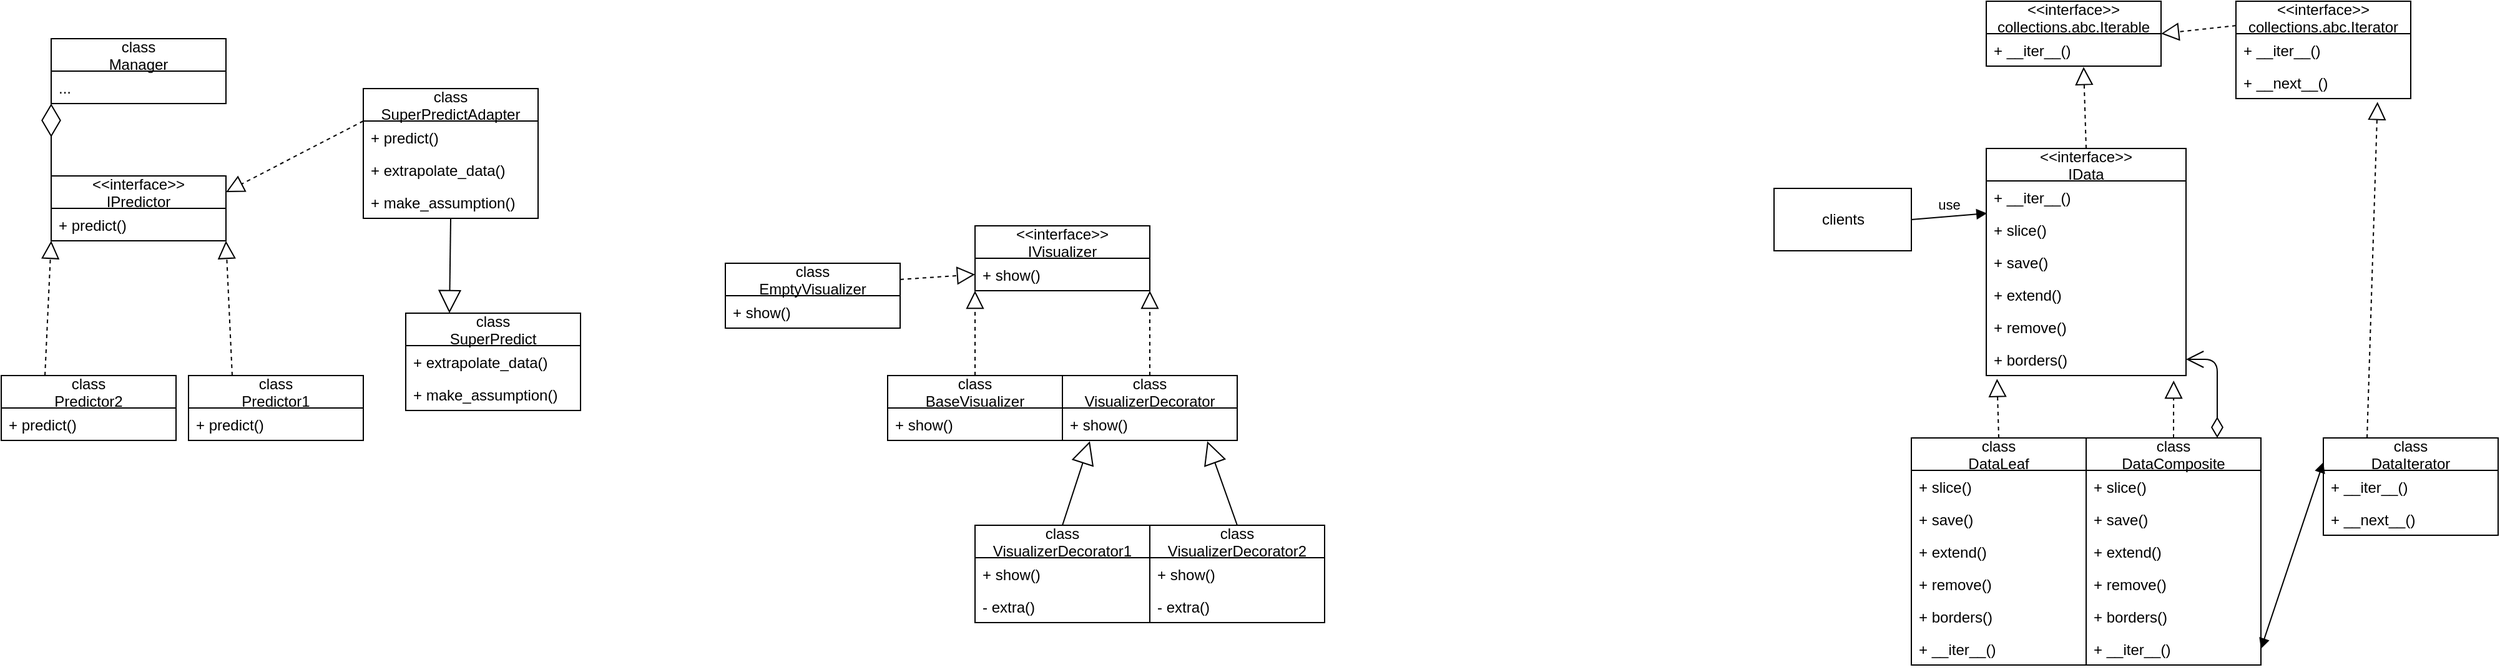 <mxfile version="13.9.7" type="github"><diagram id="902z6IdkDZVdXGW2U2DR" name="Page-1"><mxGraphModel dx="734" dy="465" grid="1" gridSize="10" guides="1" tooltips="1" connect="1" arrows="1" fold="1" page="1" pageScale="1" pageWidth="827" pageHeight="1169" math="0" shadow="0"><root><mxCell id="0"/><mxCell id="1" parent="0"/><mxCell id="iYV-5LVati2EuAGtEWxB-1" value="class&#10;Predictor2" style="swimlane;fontStyle=0;childLayout=stackLayout;horizontal=1;startSize=26;fillColor=none;horizontalStack=0;resizeParent=1;resizeParentMax=0;resizeLast=0;collapsible=1;marginBottom=0;" parent="1" vertex="1"><mxGeometry x="90" y="470" width="140" height="52" as="geometry"/></mxCell><mxCell id="iYV-5LVati2EuAGtEWxB-2" value="+ predict() " style="text;strokeColor=none;fillColor=none;align=left;verticalAlign=top;spacingLeft=4;spacingRight=4;overflow=hidden;rotatable=0;points=[[0,0.5],[1,0.5]];portConstraint=eastwest;" parent="iYV-5LVati2EuAGtEWxB-1" vertex="1"><mxGeometry y="26" width="140" height="26" as="geometry"/></mxCell><mxCell id="iYV-5LVati2EuAGtEWxB-3" value="class&#10;Manager" style="swimlane;fontStyle=0;childLayout=stackLayout;horizontal=1;startSize=26;fillColor=none;horizontalStack=0;resizeParent=1;resizeParentMax=0;resizeLast=0;collapsible=1;marginBottom=0;" parent="1" vertex="1"><mxGeometry x="130" y="200" width="140" height="52" as="geometry"/></mxCell><mxCell id="iYV-5LVati2EuAGtEWxB-4" value="..." style="text;strokeColor=none;fillColor=none;align=left;verticalAlign=top;spacingLeft=4;spacingRight=4;overflow=hidden;rotatable=0;points=[[0,0.5],[1,0.5]];portConstraint=eastwest;" parent="iYV-5LVati2EuAGtEWxB-3" vertex="1"><mxGeometry y="26" width="140" height="26" as="geometry"/></mxCell><mxCell id="iYV-5LVati2EuAGtEWxB-5" value="&lt;&lt;interface&gt;&gt;&#10;IPredictor" style="swimlane;fontStyle=0;childLayout=stackLayout;horizontal=1;startSize=26;fillColor=none;horizontalStack=0;resizeParent=1;resizeParentMax=0;resizeLast=0;collapsible=1;marginBottom=0;" parent="1" vertex="1"><mxGeometry x="130" y="310" width="140" height="52" as="geometry"/></mxCell><mxCell id="iYV-5LVati2EuAGtEWxB-6" value="+ predict() " style="text;strokeColor=none;fillColor=none;align=left;verticalAlign=top;spacingLeft=4;spacingRight=4;overflow=hidden;rotatable=0;points=[[0,0.5],[1,0.5]];portConstraint=eastwest;" parent="iYV-5LVati2EuAGtEWxB-5" vertex="1"><mxGeometry y="26" width="140" height="26" as="geometry"/></mxCell><mxCell id="iYV-5LVati2EuAGtEWxB-7" value="" style="endArrow=block;dashed=1;endFill=0;endSize=12;html=1;exitX=0.25;exitY=0;exitDx=0;exitDy=0;entryX=0;entryY=1;entryDx=0;entryDy=0;" parent="1" source="iYV-5LVati2EuAGtEWxB-1" target="iYV-5LVati2EuAGtEWxB-5" edge="1"><mxGeometry width="160" relative="1" as="geometry"><mxPoint x="517.76" y="316.01" as="sourcePoint"/><mxPoint x="466" y="267.998" as="targetPoint"/></mxGeometry></mxCell><mxCell id="iYV-5LVati2EuAGtEWxB-8" value="" style="endArrow=diamondThin;endFill=0;endSize=24;html=1;entryX=0;entryY=1;entryDx=0;entryDy=0;exitX=0;exitY=0;exitDx=0;exitDy=0;" parent="1" source="iYV-5LVati2EuAGtEWxB-5" target="iYV-5LVati2EuAGtEWxB-3" edge="1"><mxGeometry width="160" relative="1" as="geometry"><mxPoint x="396" y="390" as="sourcePoint"/><mxPoint x="556" y="390" as="targetPoint"/></mxGeometry></mxCell><mxCell id="iYV-5LVati2EuAGtEWxB-9" value="class&#10;Predictor1" style="swimlane;fontStyle=0;childLayout=stackLayout;horizontal=1;startSize=26;fillColor=none;horizontalStack=0;resizeParent=1;resizeParentMax=0;resizeLast=0;collapsible=1;marginBottom=0;" parent="1" vertex="1"><mxGeometry x="240" y="470" width="140" height="52" as="geometry"/></mxCell><mxCell id="iYV-5LVati2EuAGtEWxB-10" value="+ predict() " style="text;strokeColor=none;fillColor=none;align=left;verticalAlign=top;spacingLeft=4;spacingRight=4;overflow=hidden;rotatable=0;points=[[0,0.5],[1,0.5]];portConstraint=eastwest;" parent="iYV-5LVati2EuAGtEWxB-9" vertex="1"><mxGeometry y="26" width="140" height="26" as="geometry"/></mxCell><mxCell id="iYV-5LVati2EuAGtEWxB-11" value="" style="endArrow=block;dashed=1;endFill=0;endSize=12;html=1;exitX=0.25;exitY=0;exitDx=0;exitDy=0;entryX=1;entryY=1;entryDx=0;entryDy=0;" parent="1" source="iYV-5LVati2EuAGtEWxB-9" target="iYV-5LVati2EuAGtEWxB-5" edge="1"><mxGeometry width="160" relative="1" as="geometry"><mxPoint x="527.76" y="326.01" as="sourcePoint"/><mxPoint x="300" y="333.0" as="targetPoint"/></mxGeometry></mxCell><mxCell id="iYV-5LVati2EuAGtEWxB-12" value="class&#10;SuperPredictAdapter" style="swimlane;fontStyle=0;childLayout=stackLayout;horizontal=1;startSize=26;fillColor=none;horizontalStack=0;resizeParent=1;resizeParentMax=0;resizeLast=0;collapsible=1;marginBottom=0;" parent="1" vertex="1"><mxGeometry x="380" y="240" width="140" height="104" as="geometry"/></mxCell><mxCell id="iYV-5LVati2EuAGtEWxB-13" value="+ predict() " style="text;strokeColor=none;fillColor=none;align=left;verticalAlign=top;spacingLeft=4;spacingRight=4;overflow=hidden;rotatable=0;points=[[0,0.5],[1,0.5]];portConstraint=eastwest;" parent="iYV-5LVati2EuAGtEWxB-12" vertex="1"><mxGeometry y="26" width="140" height="26" as="geometry"/></mxCell><mxCell id="iYV-5LVati2EuAGtEWxB-25" value="+ extrapolate_data()" style="text;strokeColor=none;fillColor=none;align=left;verticalAlign=top;spacingLeft=4;spacingRight=4;overflow=hidden;rotatable=0;points=[[0,0.5],[1,0.5]];portConstraint=eastwest;" parent="iYV-5LVati2EuAGtEWxB-12" vertex="1"><mxGeometry y="52" width="140" height="26" as="geometry"/></mxCell><mxCell id="iYV-5LVati2EuAGtEWxB-26" value="+ make_assumption()" style="text;strokeColor=none;fillColor=none;align=left;verticalAlign=top;spacingLeft=4;spacingRight=4;overflow=hidden;rotatable=0;points=[[0,0.5],[1,0.5]];portConstraint=eastwest;" parent="iYV-5LVati2EuAGtEWxB-12" vertex="1"><mxGeometry y="78" width="140" height="26" as="geometry"/></mxCell><mxCell id="iYV-5LVati2EuAGtEWxB-14" value="" style="endArrow=block;dashed=1;endFill=0;endSize=12;html=1;exitX=0;exitY=0.25;exitDx=0;exitDy=0;entryX=1;entryY=0.25;entryDx=0;entryDy=0;" parent="1" source="iYV-5LVati2EuAGtEWxB-12" target="iYV-5LVati2EuAGtEWxB-5" edge="1"><mxGeometry width="160" relative="1" as="geometry"><mxPoint x="285" y="480" as="sourcePoint"/><mxPoint x="280" y="372" as="targetPoint"/></mxGeometry></mxCell><mxCell id="iYV-5LVati2EuAGtEWxB-15" value="class&#10;SuperPredict" style="swimlane;fontStyle=0;childLayout=stackLayout;horizontal=1;startSize=26;fillColor=none;horizontalStack=0;resizeParent=1;resizeParentMax=0;resizeLast=0;collapsible=1;marginBottom=0;" parent="1" vertex="1"><mxGeometry x="414" y="420" width="140" height="78" as="geometry"/></mxCell><mxCell id="iYV-5LVati2EuAGtEWxB-16" value="+ extrapolate_data()" style="text;strokeColor=none;fillColor=none;align=left;verticalAlign=top;spacingLeft=4;spacingRight=4;overflow=hidden;rotatable=0;points=[[0,0.5],[1,0.5]];portConstraint=eastwest;" parent="iYV-5LVati2EuAGtEWxB-15" vertex="1"><mxGeometry y="26" width="140" height="26" as="geometry"/></mxCell><mxCell id="iYV-5LVati2EuAGtEWxB-20" value="+ make_assumption()" style="text;strokeColor=none;fillColor=none;align=left;verticalAlign=top;spacingLeft=4;spacingRight=4;overflow=hidden;rotatable=0;points=[[0,0.5],[1,0.5]];portConstraint=eastwest;" parent="iYV-5LVati2EuAGtEWxB-15" vertex="1"><mxGeometry y="52" width="140" height="26" as="geometry"/></mxCell><mxCell id="iYV-5LVati2EuAGtEWxB-21" value="" style="endArrow=block;endSize=16;endFill=0;html=1;entryX=0.25;entryY=0;entryDx=0;entryDy=0;exitX=0.5;exitY=1;exitDx=0;exitDy=0;" parent="1" source="iYV-5LVati2EuAGtEWxB-12" target="iYV-5LVati2EuAGtEWxB-15" edge="1"><mxGeometry width="160" relative="1" as="geometry"><mxPoint x="630" y="370" as="sourcePoint"/><mxPoint x="480" y="370" as="targetPoint"/></mxGeometry></mxCell><mxCell id="iYV-5LVati2EuAGtEWxB-29" value="&lt;&lt;interface&gt;&gt;&#10;IVisualizer" style="swimlane;fontStyle=0;childLayout=stackLayout;horizontal=1;startSize=26;fillColor=none;horizontalStack=0;resizeParent=1;resizeParentMax=0;resizeLast=0;collapsible=1;marginBottom=0;" parent="1" vertex="1"><mxGeometry x="870" y="350" width="140" height="52" as="geometry"/></mxCell><mxCell id="iYV-5LVati2EuAGtEWxB-30" value="+ show() " style="text;strokeColor=none;fillColor=none;align=left;verticalAlign=top;spacingLeft=4;spacingRight=4;overflow=hidden;rotatable=0;points=[[0,0.5],[1,0.5]];portConstraint=eastwest;" parent="iYV-5LVati2EuAGtEWxB-29" vertex="1"><mxGeometry y="26" width="140" height="26" as="geometry"/></mxCell><mxCell id="iYV-5LVati2EuAGtEWxB-32" value="class&#10;BaseVisualizer" style="swimlane;fontStyle=0;childLayout=stackLayout;horizontal=1;startSize=26;fillColor=none;horizontalStack=0;resizeParent=1;resizeParentMax=0;resizeLast=0;collapsible=1;marginBottom=0;" parent="1" vertex="1"><mxGeometry x="800" y="470" width="140" height="52" as="geometry"/></mxCell><mxCell id="iYV-5LVati2EuAGtEWxB-33" value="+ show() " style="text;strokeColor=none;fillColor=none;align=left;verticalAlign=top;spacingLeft=4;spacingRight=4;overflow=hidden;rotatable=0;points=[[0,0.5],[1,0.5]];portConstraint=eastwest;" parent="iYV-5LVati2EuAGtEWxB-32" vertex="1"><mxGeometry y="26" width="140" height="26" as="geometry"/></mxCell><mxCell id="iYV-5LVati2EuAGtEWxB-34" value="" style="endArrow=block;dashed=1;endFill=0;endSize=12;html=1;entryX=0;entryY=1;entryDx=0;entryDy=0;exitX=0.5;exitY=0;exitDx=0;exitDy=0;" parent="1" source="iYV-5LVati2EuAGtEWxB-32" target="iYV-5LVati2EuAGtEWxB-29" edge="1"><mxGeometry width="160" relative="1" as="geometry"><mxPoint x="960" y="310" as="sourcePoint"/><mxPoint x="1020.0" y="326" as="targetPoint"/><Array as="points"/></mxGeometry></mxCell><mxCell id="iYV-5LVati2EuAGtEWxB-35" value="class&#10;VisualizerDecorator" style="swimlane;fontStyle=0;childLayout=stackLayout;horizontal=1;startSize=26;fillColor=none;horizontalStack=0;resizeParent=1;resizeParentMax=0;resizeLast=0;collapsible=1;marginBottom=0;" parent="1" vertex="1"><mxGeometry x="940" y="470" width="140" height="52" as="geometry"/></mxCell><mxCell id="iYV-5LVati2EuAGtEWxB-36" value="+ show() " style="text;strokeColor=none;fillColor=none;align=left;verticalAlign=top;spacingLeft=4;spacingRight=4;overflow=hidden;rotatable=0;points=[[0,0.5],[1,0.5]];portConstraint=eastwest;" parent="iYV-5LVati2EuAGtEWxB-35" vertex="1"><mxGeometry y="26" width="140" height="26" as="geometry"/></mxCell><mxCell id="iYV-5LVati2EuAGtEWxB-37" value="" style="endArrow=block;dashed=1;endFill=0;endSize=12;html=1;entryX=1;entryY=1;entryDx=0;entryDy=0;exitX=0.5;exitY=0;exitDx=0;exitDy=0;" parent="1" source="iYV-5LVati2EuAGtEWxB-35" target="iYV-5LVati2EuAGtEWxB-29" edge="1"><mxGeometry width="160" relative="1" as="geometry"><mxPoint x="1100" y="310" as="sourcePoint"/><mxPoint x="1010" y="402" as="targetPoint"/><Array as="points"/></mxGeometry></mxCell><mxCell id="iYV-5LVati2EuAGtEWxB-38" value="class&#10;VisualizerDecorator1" style="swimlane;fontStyle=0;childLayout=stackLayout;horizontal=1;startSize=26;fillColor=none;horizontalStack=0;resizeParent=1;resizeParentMax=0;resizeLast=0;collapsible=1;marginBottom=0;" parent="1" vertex="1"><mxGeometry x="870" y="590" width="140" height="78" as="geometry"/></mxCell><mxCell id="iYV-5LVati2EuAGtEWxB-39" value="+ show() " style="text;strokeColor=none;fillColor=none;align=left;verticalAlign=top;spacingLeft=4;spacingRight=4;overflow=hidden;rotatable=0;points=[[0,0.5],[1,0.5]];portConstraint=eastwest;" parent="iYV-5LVati2EuAGtEWxB-38" vertex="1"><mxGeometry y="26" width="140" height="26" as="geometry"/></mxCell><mxCell id="iYV-5LVati2EuAGtEWxB-49" value="- extra()" style="text;strokeColor=none;fillColor=none;align=left;verticalAlign=top;spacingLeft=4;spacingRight=4;overflow=hidden;rotatable=0;points=[[0,0.5],[1,0.5]];portConstraint=eastwest;" parent="iYV-5LVati2EuAGtEWxB-38" vertex="1"><mxGeometry y="52" width="140" height="26" as="geometry"/></mxCell><mxCell id="iYV-5LVati2EuAGtEWxB-41" value="class&#10;VisualizerDecorator2" style="swimlane;fontStyle=0;childLayout=stackLayout;horizontal=1;startSize=26;fillColor=none;horizontalStack=0;resizeParent=1;resizeParentMax=0;resizeLast=0;collapsible=1;marginBottom=0;" parent="1" vertex="1"><mxGeometry x="1010" y="590" width="140" height="78" as="geometry"/></mxCell><mxCell id="iYV-5LVati2EuAGtEWxB-42" value="+ show() " style="text;strokeColor=none;fillColor=none;align=left;verticalAlign=top;spacingLeft=4;spacingRight=4;overflow=hidden;rotatable=0;points=[[0,0.5],[1,0.5]];portConstraint=eastwest;" parent="iYV-5LVati2EuAGtEWxB-41" vertex="1"><mxGeometry y="26" width="140" height="26" as="geometry"/></mxCell><mxCell id="iYV-5LVati2EuAGtEWxB-50" value="- extra()" style="text;strokeColor=none;fillColor=none;align=left;verticalAlign=top;spacingLeft=4;spacingRight=4;overflow=hidden;rotatable=0;points=[[0,0.5],[1,0.5]];portConstraint=eastwest;" parent="iYV-5LVati2EuAGtEWxB-41" vertex="1"><mxGeometry y="52" width="140" height="26" as="geometry"/></mxCell><mxCell id="iYV-5LVati2EuAGtEWxB-44" value="" style="endArrow=block;endSize=16;endFill=0;html=1;exitX=0.5;exitY=0;exitDx=0;exitDy=0;entryX=0.829;entryY=1.026;entryDx=0;entryDy=0;entryPerimeter=0;" parent="1" source="iYV-5LVati2EuAGtEWxB-41" target="iYV-5LVati2EuAGtEWxB-36" edge="1"><mxGeometry width="160" relative="1" as="geometry"><mxPoint x="1050" y="550" as="sourcePoint"/><mxPoint x="1210" y="550" as="targetPoint"/></mxGeometry></mxCell><mxCell id="iYV-5LVati2EuAGtEWxB-45" value="" style="endArrow=block;endSize=16;endFill=0;html=1;exitX=0.5;exitY=0;exitDx=0;exitDy=0;entryX=0.157;entryY=1.026;entryDx=0;entryDy=0;entryPerimeter=0;" parent="1" source="iYV-5LVati2EuAGtEWxB-38" target="iYV-5LVati2EuAGtEWxB-36" edge="1"><mxGeometry width="160" relative="1" as="geometry"><mxPoint x="920" y="550" as="sourcePoint"/><mxPoint x="1080" y="550" as="targetPoint"/></mxGeometry></mxCell><mxCell id="iYV-5LVati2EuAGtEWxB-46" value="class&#10;EmptyVisualizer" style="swimlane;fontStyle=0;childLayout=stackLayout;horizontal=1;startSize=26;fillColor=none;horizontalStack=0;resizeParent=1;resizeParentMax=0;resizeLast=0;collapsible=1;marginBottom=0;" parent="1" vertex="1"><mxGeometry x="670" y="380" width="140" height="52" as="geometry"/></mxCell><mxCell id="iYV-5LVati2EuAGtEWxB-47" value="+ show() " style="text;strokeColor=none;fillColor=none;align=left;verticalAlign=top;spacingLeft=4;spacingRight=4;overflow=hidden;rotatable=0;points=[[0,0.5],[1,0.5]];portConstraint=eastwest;" parent="iYV-5LVati2EuAGtEWxB-46" vertex="1"><mxGeometry y="26" width="140" height="26" as="geometry"/></mxCell><mxCell id="iYV-5LVati2EuAGtEWxB-48" value="" style="endArrow=block;dashed=1;endFill=0;endSize=12;html=1;entryX=0;entryY=0.5;entryDx=0;entryDy=0;exitX=1;exitY=0.25;exitDx=0;exitDy=0;" parent="1" source="iYV-5LVati2EuAGtEWxB-46" target="iYV-5LVati2EuAGtEWxB-30" edge="1"><mxGeometry width="160" relative="1" as="geometry"><mxPoint x="880" y="480" as="sourcePoint"/><mxPoint x="880" y="412" as="targetPoint"/><Array as="points"/></mxGeometry></mxCell><mxCell id="iYV-5LVati2EuAGtEWxB-51" value="&lt;&lt;interface&gt;&gt;&#10;IData" style="swimlane;fontStyle=0;childLayout=stackLayout;horizontal=1;startSize=26;fillColor=none;horizontalStack=0;resizeParent=1;resizeParentMax=0;resizeLast=0;collapsible=1;marginBottom=0;" parent="1" vertex="1"><mxGeometry x="1680" y="288" width="160" height="182" as="geometry"/></mxCell><mxCell id="iYV-5LVati2EuAGtEWxB-86" value="+ __iter__()" style="text;strokeColor=none;fillColor=none;align=left;verticalAlign=top;spacingLeft=4;spacingRight=4;overflow=hidden;rotatable=0;points=[[0,0.5],[1,0.5]];portConstraint=eastwest;" parent="iYV-5LVati2EuAGtEWxB-51" vertex="1"><mxGeometry y="26" width="160" height="26" as="geometry"/></mxCell><mxCell id="iYV-5LVati2EuAGtEWxB-52" value="+ slice() " style="text;strokeColor=none;fillColor=none;align=left;verticalAlign=top;spacingLeft=4;spacingRight=4;overflow=hidden;rotatable=0;points=[[0,0.5],[1,0.5]];portConstraint=eastwest;" parent="iYV-5LVati2EuAGtEWxB-51" vertex="1"><mxGeometry y="52" width="160" height="26" as="geometry"/></mxCell><mxCell id="iYV-5LVati2EuAGtEWxB-53" value="+ save()" style="text;strokeColor=none;fillColor=none;align=left;verticalAlign=top;spacingLeft=4;spacingRight=4;overflow=hidden;rotatable=0;points=[[0,0.5],[1,0.5]];portConstraint=eastwest;" parent="iYV-5LVati2EuAGtEWxB-51" vertex="1"><mxGeometry y="78" width="160" height="26" as="geometry"/></mxCell><mxCell id="iYV-5LVati2EuAGtEWxB-54" value="+ extend()" style="text;strokeColor=none;fillColor=none;align=left;verticalAlign=top;spacingLeft=4;spacingRight=4;overflow=hidden;rotatable=0;points=[[0,0.5],[1,0.5]];portConstraint=eastwest;" parent="iYV-5LVati2EuAGtEWxB-51" vertex="1"><mxGeometry y="104" width="160" height="26" as="geometry"/></mxCell><mxCell id="iYV-5LVati2EuAGtEWxB-70" value="+ remove()" style="text;strokeColor=none;fillColor=none;align=left;verticalAlign=top;spacingLeft=4;spacingRight=4;overflow=hidden;rotatable=0;points=[[0,0.5],[1,0.5]];portConstraint=eastwest;" parent="iYV-5LVati2EuAGtEWxB-51" vertex="1"><mxGeometry y="130" width="160" height="26" as="geometry"/></mxCell><mxCell id="iYV-5LVati2EuAGtEWxB-55" value="+ borders()" style="text;strokeColor=none;fillColor=none;align=left;verticalAlign=top;spacingLeft=4;spacingRight=4;overflow=hidden;rotatable=0;points=[[0,0.5],[1,0.5]];portConstraint=eastwest;" parent="iYV-5LVati2EuAGtEWxB-51" vertex="1"><mxGeometry y="156" width="160" height="26" as="geometry"/></mxCell><mxCell id="iYV-5LVati2EuAGtEWxB-56" value="" style="endArrow=block;dashed=1;endFill=0;endSize=12;html=1;exitX=0.5;exitY=0;exitDx=0;exitDy=0;entryX=0.054;entryY=1.103;entryDx=0;entryDy=0;entryPerimeter=0;" parent="1" source="iYV-5LVati2EuAGtEWxB-57" target="iYV-5LVati2EuAGtEWxB-55" edge="1"><mxGeometry width="160" relative="1" as="geometry"><mxPoint x="1470" y="420" as="sourcePoint"/><mxPoint x="1630" y="420" as="targetPoint"/></mxGeometry></mxCell><mxCell id="iYV-5LVati2EuAGtEWxB-57" value="class&#10;DataLeaf" style="swimlane;fontStyle=0;childLayout=stackLayout;horizontal=1;startSize=26;fillColor=none;horizontalStack=0;resizeParent=1;resizeParentMax=0;resizeLast=0;collapsible=1;marginBottom=0;" parent="1" vertex="1"><mxGeometry x="1620" y="520" width="140" height="182" as="geometry"/></mxCell><mxCell id="iYV-5LVati2EuAGtEWxB-58" value="+ slice() " style="text;strokeColor=none;fillColor=none;align=left;verticalAlign=top;spacingLeft=4;spacingRight=4;overflow=hidden;rotatable=0;points=[[0,0.5],[1,0.5]];portConstraint=eastwest;" parent="iYV-5LVati2EuAGtEWxB-57" vertex="1"><mxGeometry y="26" width="140" height="26" as="geometry"/></mxCell><mxCell id="iYV-5LVati2EuAGtEWxB-59" value="+ save()" style="text;strokeColor=none;fillColor=none;align=left;verticalAlign=top;spacingLeft=4;spacingRight=4;overflow=hidden;rotatable=0;points=[[0,0.5],[1,0.5]];portConstraint=eastwest;" parent="iYV-5LVati2EuAGtEWxB-57" vertex="1"><mxGeometry y="52" width="140" height="26" as="geometry"/></mxCell><mxCell id="iYV-5LVati2EuAGtEWxB-60" value="+ extend()" style="text;strokeColor=none;fillColor=none;align=left;verticalAlign=top;spacingLeft=4;spacingRight=4;overflow=hidden;rotatable=0;points=[[0,0.5],[1,0.5]];portConstraint=eastwest;" parent="iYV-5LVati2EuAGtEWxB-57" vertex="1"><mxGeometry y="78" width="140" height="26" as="geometry"/></mxCell><mxCell id="iYV-5LVati2EuAGtEWxB-71" value="+ remove()" style="text;strokeColor=none;fillColor=none;align=left;verticalAlign=top;spacingLeft=4;spacingRight=4;overflow=hidden;rotatable=0;points=[[0,0.5],[1,0.5]];portConstraint=eastwest;" parent="iYV-5LVati2EuAGtEWxB-57" vertex="1"><mxGeometry y="104" width="140" height="26" as="geometry"/></mxCell><mxCell id="iYV-5LVati2EuAGtEWxB-61" value="+ borders()" style="text;strokeColor=none;fillColor=none;align=left;verticalAlign=top;spacingLeft=4;spacingRight=4;overflow=hidden;rotatable=0;points=[[0,0.5],[1,0.5]];portConstraint=eastwest;" parent="iYV-5LVati2EuAGtEWxB-57" vertex="1"><mxGeometry y="130" width="140" height="26" as="geometry"/></mxCell><mxCell id="iYV-5LVati2EuAGtEWxB-84" value="+ __iter__()" style="text;strokeColor=none;fillColor=none;align=left;verticalAlign=top;spacingLeft=4;spacingRight=4;overflow=hidden;rotatable=0;points=[[0,0.5],[1,0.5]];portConstraint=eastwest;" parent="iYV-5LVati2EuAGtEWxB-57" vertex="1"><mxGeometry y="156" width="140" height="26" as="geometry"/></mxCell><mxCell id="iYV-5LVati2EuAGtEWxB-62" value="class&#10;DataComposite" style="swimlane;fontStyle=0;childLayout=stackLayout;horizontal=1;startSize=26;fillColor=none;horizontalStack=0;resizeParent=1;resizeParentMax=0;resizeLast=0;collapsible=1;marginBottom=0;" parent="1" vertex="1"><mxGeometry x="1760" y="520" width="140" height="182" as="geometry"/></mxCell><mxCell id="iYV-5LVati2EuAGtEWxB-63" value="+ slice() " style="text;strokeColor=none;fillColor=none;align=left;verticalAlign=top;spacingLeft=4;spacingRight=4;overflow=hidden;rotatable=0;points=[[0,0.5],[1,0.5]];portConstraint=eastwest;" parent="iYV-5LVati2EuAGtEWxB-62" vertex="1"><mxGeometry y="26" width="140" height="26" as="geometry"/></mxCell><mxCell id="iYV-5LVati2EuAGtEWxB-64" value="+ save()" style="text;strokeColor=none;fillColor=none;align=left;verticalAlign=top;spacingLeft=4;spacingRight=4;overflow=hidden;rotatable=0;points=[[0,0.5],[1,0.5]];portConstraint=eastwest;" parent="iYV-5LVati2EuAGtEWxB-62" vertex="1"><mxGeometry y="52" width="140" height="26" as="geometry"/></mxCell><mxCell id="iYV-5LVati2EuAGtEWxB-65" value="+ extend()" style="text;strokeColor=none;fillColor=none;align=left;verticalAlign=top;spacingLeft=4;spacingRight=4;overflow=hidden;rotatable=0;points=[[0,0.5],[1,0.5]];portConstraint=eastwest;" parent="iYV-5LVati2EuAGtEWxB-62" vertex="1"><mxGeometry y="78" width="140" height="26" as="geometry"/></mxCell><mxCell id="iYV-5LVati2EuAGtEWxB-72" value="+ remove()" style="text;strokeColor=none;fillColor=none;align=left;verticalAlign=top;spacingLeft=4;spacingRight=4;overflow=hidden;rotatable=0;points=[[0,0.5],[1,0.5]];portConstraint=eastwest;" parent="iYV-5LVati2EuAGtEWxB-62" vertex="1"><mxGeometry y="104" width="140" height="26" as="geometry"/></mxCell><mxCell id="iYV-5LVati2EuAGtEWxB-66" value="+ borders()" style="text;strokeColor=none;fillColor=none;align=left;verticalAlign=top;spacingLeft=4;spacingRight=4;overflow=hidden;rotatable=0;points=[[0,0.5],[1,0.5]];portConstraint=eastwest;" parent="iYV-5LVati2EuAGtEWxB-62" vertex="1"><mxGeometry y="130" width="140" height="26" as="geometry"/></mxCell><mxCell id="iYV-5LVati2EuAGtEWxB-85" value="+ __iter__()" style="text;strokeColor=none;fillColor=none;align=left;verticalAlign=top;spacingLeft=4;spacingRight=4;overflow=hidden;rotatable=0;points=[[0,0.5],[1,0.5]];portConstraint=eastwest;" parent="iYV-5LVati2EuAGtEWxB-62" vertex="1"><mxGeometry y="156" width="140" height="26" as="geometry"/></mxCell><mxCell id="iYV-5LVati2EuAGtEWxB-67" value="" style="endArrow=block;dashed=1;endFill=0;endSize=12;html=1;exitX=0.5;exitY=0;exitDx=0;exitDy=0;entryX=0.938;entryY=1.154;entryDx=0;entryDy=0;entryPerimeter=0;" parent="1" source="iYV-5LVati2EuAGtEWxB-62" target="iYV-5LVati2EuAGtEWxB-55" edge="1"><mxGeometry width="160" relative="1" as="geometry"><mxPoint x="1841.36" y="529.66" as="sourcePoint"/><mxPoint x="1840" y="462.338" as="targetPoint"/></mxGeometry></mxCell><mxCell id="iYV-5LVati2EuAGtEWxB-68" value="clients" style="html=1;" parent="1" vertex="1"><mxGeometry x="1510" y="320" width="110" height="50" as="geometry"/></mxCell><mxCell id="iYV-5LVati2EuAGtEWxB-69" value="use" style="html=1;verticalAlign=bottom;endArrow=block;exitX=1;exitY=0.5;exitDx=0;exitDy=0;entryX=0.004;entryY=0;entryDx=0;entryDy=0;entryPerimeter=0;" parent="1" source="iYV-5LVati2EuAGtEWxB-68" target="iYV-5LVati2EuAGtEWxB-52" edge="1"><mxGeometry width="80" relative="1" as="geometry"><mxPoint x="1540" y="310" as="sourcePoint"/><mxPoint x="1620" y="310" as="targetPoint"/></mxGeometry></mxCell><mxCell id="iYV-5LVati2EuAGtEWxB-73" value="" style="endArrow=open;html=1;endSize=12;startArrow=diamondThin;startSize=14;startFill=0;edgeStyle=orthogonalEdgeStyle;align=left;verticalAlign=bottom;entryX=1;entryY=0.5;entryDx=0;entryDy=0;exitX=0.75;exitY=0;exitDx=0;exitDy=0;" parent="1" source="iYV-5LVati2EuAGtEWxB-62" target="iYV-5LVati2EuAGtEWxB-55" edge="1"><mxGeometry x="-1" y="3" relative="1" as="geometry"><mxPoint x="1510" y="540" as="sourcePoint"/><mxPoint x="1670" y="540" as="targetPoint"/></mxGeometry></mxCell><mxCell id="iYV-5LVati2EuAGtEWxB-74" value="&lt;&lt;interface&gt;&gt;&#10;collections.abc.Iterable" style="swimlane;fontStyle=0;childLayout=stackLayout;horizontal=1;startSize=26;fillColor=none;horizontalStack=0;resizeParent=1;resizeParentMax=0;resizeLast=0;collapsible=1;marginBottom=0;" parent="1" vertex="1"><mxGeometry x="1680" y="170" width="140" height="52" as="geometry"/></mxCell><mxCell id="iYV-5LVati2EuAGtEWxB-75" value="+ __iter__()" style="text;strokeColor=none;fillColor=none;align=left;verticalAlign=top;spacingLeft=4;spacingRight=4;overflow=hidden;rotatable=0;points=[[0,0.5],[1,0.5]];portConstraint=eastwest;" parent="iYV-5LVati2EuAGtEWxB-74" vertex="1"><mxGeometry y="26" width="140" height="26" as="geometry"/></mxCell><mxCell id="iYV-5LVati2EuAGtEWxB-78" value="&lt;&lt;interface&gt;&gt;&#10;collections.abc.Iterator" style="swimlane;fontStyle=0;childLayout=stackLayout;horizontal=1;startSize=26;fillColor=none;horizontalStack=0;resizeParent=1;resizeParentMax=0;resizeLast=0;collapsible=1;marginBottom=0;" parent="1" vertex="1"><mxGeometry x="1880" y="170" width="140" height="78" as="geometry"/></mxCell><mxCell id="iYV-5LVati2EuAGtEWxB-79" value="+ __iter__()" style="text;strokeColor=none;fillColor=none;align=left;verticalAlign=top;spacingLeft=4;spacingRight=4;overflow=hidden;rotatable=0;points=[[0,0.5],[1,0.5]];portConstraint=eastwest;" parent="iYV-5LVati2EuAGtEWxB-78" vertex="1"><mxGeometry y="26" width="140" height="26" as="geometry"/></mxCell><mxCell id="iYV-5LVati2EuAGtEWxB-81" value="+ __next__()" style="text;strokeColor=none;fillColor=none;align=left;verticalAlign=top;spacingLeft=4;spacingRight=4;overflow=hidden;rotatable=0;points=[[0,0.5],[1,0.5]];portConstraint=eastwest;" parent="iYV-5LVati2EuAGtEWxB-78" vertex="1"><mxGeometry y="52" width="140" height="26" as="geometry"/></mxCell><mxCell id="iYV-5LVati2EuAGtEWxB-80" value="" style="endArrow=block;dashed=1;endFill=0;endSize=12;html=1;exitX=0;exitY=0.25;exitDx=0;exitDy=0;entryX=1;entryY=0.5;entryDx=0;entryDy=0;" parent="1" source="iYV-5LVati2EuAGtEWxB-78" target="iYV-5LVati2EuAGtEWxB-74" edge="1"><mxGeometry width="160" relative="1" as="geometry"><mxPoint x="1940" y="292" as="sourcePoint"/><mxPoint x="1940.08" y="252.004" as="targetPoint"/></mxGeometry></mxCell><mxCell id="iYV-5LVati2EuAGtEWxB-82" value="" style="endArrow=block;dashed=1;endFill=0;endSize=12;html=1;exitX=0.5;exitY=0;exitDx=0;exitDy=0;entryX=0.557;entryY=1.026;entryDx=0;entryDy=0;entryPerimeter=0;" parent="1" source="iYV-5LVati2EuAGtEWxB-51" target="iYV-5LVati2EuAGtEWxB-75" edge="1"><mxGeometry width="160" relative="1" as="geometry"><mxPoint x="1890" y="199.5" as="sourcePoint"/><mxPoint x="1750" y="250" as="targetPoint"/></mxGeometry></mxCell><mxCell id="iYV-5LVati2EuAGtEWxB-87" value="class&#10;DataIterator" style="swimlane;fontStyle=0;childLayout=stackLayout;horizontal=1;startSize=26;fillColor=none;horizontalStack=0;resizeParent=1;resizeParentMax=0;resizeLast=0;collapsible=1;marginBottom=0;" parent="1" vertex="1"><mxGeometry x="1950" y="520" width="140" height="78" as="geometry"/></mxCell><mxCell id="iYV-5LVati2EuAGtEWxB-93" value="+ __iter__()" style="text;strokeColor=none;fillColor=none;align=left;verticalAlign=top;spacingLeft=4;spacingRight=4;overflow=hidden;rotatable=0;points=[[0,0.5],[1,0.5]];portConstraint=eastwest;" parent="iYV-5LVati2EuAGtEWxB-87" vertex="1"><mxGeometry y="26" width="140" height="26" as="geometry"/></mxCell><mxCell id="iYV-5LVati2EuAGtEWxB-97" value="+ __next__()" style="text;strokeColor=none;fillColor=none;align=left;verticalAlign=top;spacingLeft=4;spacingRight=4;overflow=hidden;rotatable=0;points=[[0,0.5],[1,0.5]];portConstraint=eastwest;" parent="iYV-5LVati2EuAGtEWxB-87" vertex="1"><mxGeometry y="52" width="140" height="26" as="geometry"/></mxCell><mxCell id="iYV-5LVati2EuAGtEWxB-98" value="" style="endArrow=block;dashed=1;endFill=0;endSize=12;html=1;exitX=0.25;exitY=0;exitDx=0;exitDy=0;entryX=0.81;entryY=1.103;entryDx=0;entryDy=0;entryPerimeter=0;" parent="1" source="iYV-5LVati2EuAGtEWxB-87" target="iYV-5LVati2EuAGtEWxB-81" edge="1"><mxGeometry width="160" relative="1" as="geometry"><mxPoint x="2000" y="395.5" as="sourcePoint"/><mxPoint x="1940" y="402" as="targetPoint"/></mxGeometry></mxCell><mxCell id="iYV-5LVati2EuAGtEWxB-99" value="" style="endArrow=block;startArrow=block;endFill=1;startFill=1;html=1;exitX=1;exitY=0.5;exitDx=0;exitDy=0;entryX=0;entryY=0.25;entryDx=0;entryDy=0;" parent="1" source="iYV-5LVati2EuAGtEWxB-85" target="iYV-5LVati2EuAGtEWxB-87" edge="1"><mxGeometry width="160" relative="1" as="geometry"><mxPoint x="1950" y="650" as="sourcePoint"/><mxPoint x="1910" y="720" as="targetPoint"/></mxGeometry></mxCell></root></mxGraphModel></diagram></mxfile>